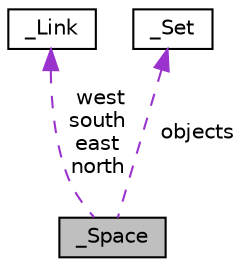digraph "_Space"
{
 // LATEX_PDF_SIZE
  edge [fontname="Helvetica",fontsize="10",labelfontname="Helvetica",labelfontsize="10"];
  node [fontname="Helvetica",fontsize="10",shape=record];
  Node1 [label="_Space",height=0.2,width=0.4,color="black", fillcolor="grey75", style="filled", fontcolor="black",tooltip=" "];
  Node2 -> Node1 [dir="back",color="darkorchid3",fontsize="10",style="dashed",label=" west\nsouth\neast\nnorth" ,fontname="Helvetica"];
  Node2 [label="_Link",height=0.2,width=0.4,color="black", fillcolor="white", style="filled",URL="$struct__Link.html",tooltip=" "];
  Node3 -> Node1 [dir="back",color="darkorchid3",fontsize="10",style="dashed",label=" objects" ,fontname="Helvetica"];
  Node3 [label="_Set",height=0.2,width=0.4,color="black", fillcolor="white", style="filled",URL="$struct__Set.html",tooltip=" "];
}
